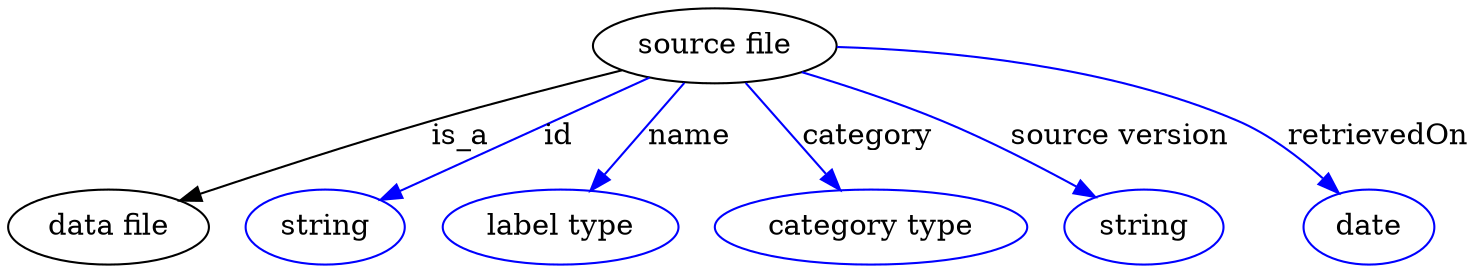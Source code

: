 digraph {
	graph [bb="0,0,566,123"];
	node [label="\N"];
	"source file"	[height=0.5,
		label="source file",
		pos="282,105",
		width=1.3179];
	"data file"	[height=0.5,
		pos="38.997,18",
		width=1.0832];
	"source file" -> "data file"	[label=is_a,
		lp="181,61.5",
		pos="e,67.432,30.435 245.75,93.292 223.73,86.634 195.11,77.709 170,69 138.38,58.04 102.96,44.436 76.922,34.187"];
	id	[color=blue,
		height=0.5,
		label=string,
		pos="127,18",
		width=0.84854];
	"source file" -> id	[color=blue,
		label=id,
		lp="219.5,61.5",
		pos="e,148.52,30.804 256.05,89.773 228.84,74.847 186.09,51.407 157.33,35.635",
		style=solid];
	name	[color=blue,
		height=0.5,
		label="label type",
		pos="221,18",
		width=1.2638];
	"source file" -> name	[color=blue,
		label=name,
		lp="271.5,61.5",
		pos="e,232.82,35.469 269.94,87.207 261.03,74.786 248.75,57.673 238.72,43.697",
		style=solid];
	category	[color=blue,
		height=0.5,
		label="category type",
		pos="343,18",
		width=1.6249];
	"source file" -> category	[color=blue,
		label=category,
		lp="340.5,61.5",
		pos="e,330.97,35.758 294.05,87.207 302.9,74.866 315.08,57.894 325.08,43.967",
		style=solid];
	"source version"	[color=blue,
		height=0.5,
		label=string,
		pos="450,18",
		width=0.84854];
	"source file" -> "source version"	[color=blue,
		label="source version",
		lp="433.5,61.5",
		pos="e,430.62,32.04 315.22,91.919 331.41,85.669 351.01,77.564 368,69 386.54,59.649 406.45,47.562 422.01,37.614",
		style=solid];
	retrievedOn	[color=blue,
		height=0.5,
		label=date,
		pos="539,18",
		width=0.75];
	"source file" -> retrievedOn	[color=blue,
		label=retrievedOn,
		lp="533.5,61.5",
		pos="e,525.14,33.652 328.85,102.11 369.61,98.974 429.43,90.705 477,69 491.98,62.163 506.44,50.866 517.62,40.739",
		style=solid];
}
